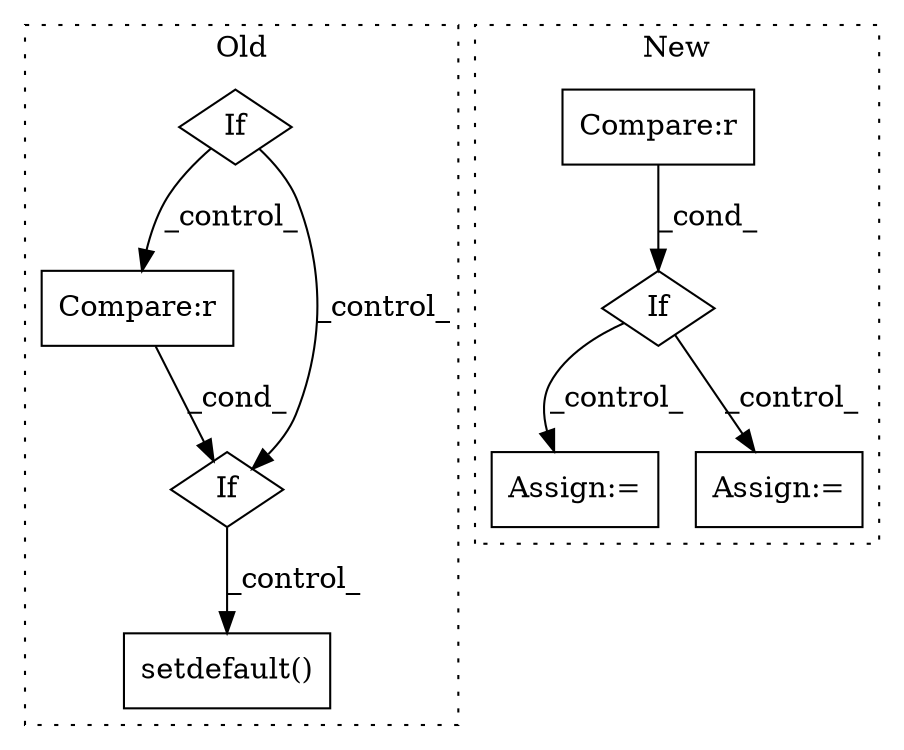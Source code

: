 digraph G {
subgraph cluster0 {
1 [label="setdefault()" a="75" s="2497,2524" l="16,1" shape="box"];
3 [label="If" a="96" s="2264" l="3" shape="diamond"];
7 [label="Compare:r" a="40" s="2410" l="24" shape="box"];
8 [label="If" a="96" s="2407" l="3" shape="diamond"];
label = "Old";
style="dotted";
}
subgraph cluster1 {
2 [label="If" a="96" s="2343" l="3" shape="diamond"];
4 [label="Assign:=" a="68" s="2645" l="3" shape="box"];
5 [label="Assign:=" a="68" s="2809" l="3" shape="box"];
6 [label="Compare:r" a="40" s="2346" l="19" shape="box"];
label = "New";
style="dotted";
}
2 -> 5 [label="_control_"];
2 -> 4 [label="_control_"];
3 -> 8 [label="_control_"];
3 -> 7 [label="_control_"];
6 -> 2 [label="_cond_"];
7 -> 8 [label="_cond_"];
8 -> 1 [label="_control_"];
}